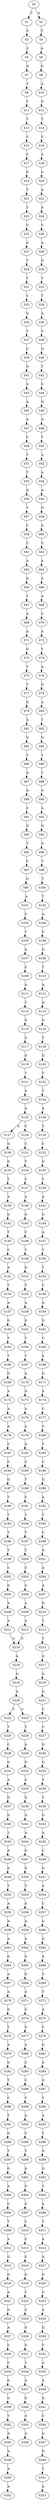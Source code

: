 strict digraph  {
	S0 -> S1 [ label = T ];
	S0 -> S2 [ label = G ];
	S1 -> S3 [ label = C ];
	S2 -> S4 [ label = T ];
	S3 -> S5 [ label = C ];
	S4 -> S6 [ label = A ];
	S5 -> S7 [ label = G ];
	S6 -> S8 [ label = G ];
	S7 -> S9 [ label = T ];
	S8 -> S10 [ label = A ];
	S9 -> S11 [ label = T ];
	S10 -> S12 [ label = G ];
	S11 -> S13 [ label = T ];
	S12 -> S14 [ label = T ];
	S13 -> S15 [ label = C ];
	S14 -> S16 [ label = C ];
	S15 -> S17 [ label = C ];
	S16 -> S18 [ label = A ];
	S17 -> S19 [ label = G ];
	S18 -> S20 [ label = G ];
	S19 -> S21 [ label = T ];
	S20 -> S22 [ label = A ];
	S21 -> S23 [ label = T ];
	S22 -> S24 [ label = A ];
	S23 -> S25 [ label = C ];
	S24 -> S26 [ label = C ];
	S25 -> S27 [ label = G ];
	S26 -> S28 [ label = A ];
	S27 -> S29 [ label = T ];
	S28 -> S30 [ label = G ];
	S29 -> S31 [ label = T ];
	S30 -> S32 [ label = T ];
	S31 -> S33 [ label = C ];
	S32 -> S34 [ label = T ];
	S33 -> S35 [ label = G ];
	S34 -> S36 [ label = A ];
	S35 -> S37 [ label = T ];
	S36 -> S38 [ label = C ];
	S37 -> S39 [ label = C ];
	S38 -> S40 [ label = G ];
	S39 -> S41 [ label = G ];
	S40 -> S42 [ label = T ];
	S41 -> S43 [ label = G ];
	S42 -> S44 [ label = C ];
	S43 -> S45 [ label = A ];
	S44 -> S46 [ label = G ];
	S45 -> S47 [ label = A ];
	S46 -> S48 [ label = G ];
	S47 -> S49 [ label = C ];
	S48 -> S50 [ label = T ];
	S49 -> S51 [ label = T ];
	S50 -> S52 [ label = A ];
	S51 -> S53 [ label = T ];
	S52 -> S54 [ label = A ];
	S53 -> S55 [ label = G ];
	S54 -> S56 [ label = A ];
	S55 -> S57 [ label = T ];
	S56 -> S58 [ label = G ];
	S57 -> S59 [ label = C ];
	S58 -> S60 [ label = A ];
	S59 -> S61 [ label = C ];
	S60 -> S62 [ label = C ];
	S61 -> S63 [ label = A ];
	S62 -> S64 [ label = A ];
	S63 -> S65 [ label = G ];
	S64 -> S66 [ label = A ];
	S65 -> S67 [ label = T ];
	S66 -> S68 [ label = A ];
	S67 -> S69 [ label = A ];
	S68 -> S70 [ label = C ];
	S69 -> S71 [ label = A ];
	S70 -> S72 [ label = A ];
	S71 -> S73 [ label = G ];
	S72 -> S74 [ label = T ];
	S73 -> S75 [ label = T ];
	S74 -> S76 [ label = A ];
	S75 -> S77 [ label = T ];
	S76 -> S78 [ label = G ];
	S77 -> S79 [ label = G ];
	S78 -> S80 [ label = A ];
	S79 -> S81 [ label = A ];
	S80 -> S82 [ label = T ];
	S81 -> S83 [ label = G ];
	S82 -> S84 [ label = G ];
	S83 -> S85 [ label = T ];
	S84 -> S86 [ label = T ];
	S85 -> S87 [ label = A ];
	S86 -> S88 [ label = T ];
	S87 -> S89 [ label = A ];
	S88 -> S90 [ label = G ];
	S89 -> S91 [ label = C ];
	S90 -> S92 [ label = A ];
	S91 -> S93 [ label = G ];
	S92 -> S94 [ label = G ];
	S93 -> S95 [ label = T ];
	S94 -> S96 [ label = G ];
	S95 -> S97 [ label = C ];
	S96 -> S98 [ label = T ];
	S97 -> S99 [ label = G ];
	S98 -> S100 [ label = T ];
	S99 -> S101 [ label = A ];
	S100 -> S102 [ label = T ];
	S101 -> S103 [ label = C ];
	S102 -> S104 [ label = A ];
	S103 -> S105 [ label = T ];
	S104 -> S106 [ label = C ];
	S105 -> S107 [ label = A ];
	S106 -> S108 [ label = G ];
	S107 -> S109 [ label = C ];
	S108 -> S110 [ label = T ];
	S109 -> S111 [ label = A ];
	S110 -> S112 [ label = A ];
	S111 -> S113 [ label = T ];
	S112 -> S114 [ label = A ];
	S113 -> S115 [ label = G ];
	S114 -> S116 [ label = G ];
	S115 -> S117 [ label = G ];
	S116 -> S118 [ label = T ];
	S117 -> S119 [ label = G ];
	S118 -> S120 [ label = G ];
	S119 -> S121 [ label = T ];
	S120 -> S122 [ label = T ];
	S121 -> S123 [ label = A ];
	S122 -> S124 [ label = T ];
	S123 -> S125 [ label = A ];
	S124 -> S126 [ label = A ];
	S125 -> S127 [ label = G ];
	S125 -> S128 [ label = C ];
	S126 -> S129 [ label = T ];
	S127 -> S130 [ label = G ];
	S128 -> S131 [ label = C ];
	S129 -> S132 [ label = C ];
	S130 -> S133 [ label = G ];
	S131 -> S134 [ label = T ];
	S132 -> S135 [ label = G ];
	S133 -> S136 [ label = T ];
	S134 -> S137 [ label = C ];
	S135 -> S138 [ label = T ];
	S136 -> S139 [ label = A ];
	S137 -> S140 [ label = A ];
	S138 -> S141 [ label = A ];
	S139 -> S142 [ label = G ];
	S140 -> S143 [ label = G ];
	S141 -> S144 [ label = G ];
	S142 -> S145 [ label = T ];
	S143 -> S146 [ label = C ];
	S144 -> S147 [ label = A ];
	S145 -> S148 [ label = C ];
	S146 -> S149 [ label = T ];
	S147 -> S150 [ label = T ];
	S148 -> S151 [ label = A ];
	S149 -> S152 [ label = G ];
	S150 -> S153 [ label = T ];
	S151 -> S154 [ label = T ];
	S152 -> S155 [ label = T ];
	S153 -> S156 [ label = C ];
	S154 -> S157 [ label = A ];
	S155 -> S158 [ label = A ];
	S156 -> S159 [ label = A ];
	S157 -> S160 [ label = G ];
	S158 -> S161 [ label = G ];
	S159 -> S162 [ label = G ];
	S160 -> S163 [ label = T ];
	S161 -> S164 [ label = T ];
	S162 -> S165 [ label = C ];
	S163 -> S166 [ label = T ];
	S164 -> S167 [ label = T ];
	S165 -> S168 [ label = A ];
	S166 -> S169 [ label = G ];
	S167 -> S170 [ label = A ];
	S168 -> S171 [ label = G ];
	S169 -> S172 [ label = A ];
	S170 -> S173 [ label = G ];
	S171 -> S174 [ label = A ];
	S172 -> S175 [ label = A ];
	S173 -> S176 [ label = A ];
	S174 -> S177 [ label = C ];
	S175 -> S178 [ label = A ];
	S176 -> S179 [ label = A ];
	S177 -> S180 [ label = T ];
	S178 -> S181 [ label = C ];
	S179 -> S182 [ label = A ];
	S180 -> S183 [ label = T ];
	S181 -> S184 [ label = C ];
	S182 -> S185 [ label = C ];
	S183 -> S186 [ label = C ];
	S184 -> S187 [ label = G ];
	S185 -> S188 [ label = T ];
	S186 -> S189 [ label = G ];
	S187 -> S190 [ label = T ];
	S188 -> S191 [ label = C ];
	S189 -> S192 [ label = A ];
	S190 -> S193 [ label = T ];
	S191 -> S194 [ label = T ];
	S192 -> S195 [ label = T ];
	S193 -> S196 [ label = T ];
	S194 -> S197 [ label = T ];
	S195 -> S198 [ label = C ];
	S196 -> S199 [ label = T ];
	S197 -> S200 [ label = T ];
	S198 -> S201 [ label = A ];
	S199 -> S202 [ label = C ];
	S200 -> S203 [ label = C ];
	S201 -> S204 [ label = A ];
	S202 -> S205 [ label = G ];
	S203 -> S206 [ label = G ];
	S204 -> S207 [ label = A ];
	S205 -> S208 [ label = A ];
	S206 -> S209 [ label = A ];
	S207 -> S210 [ label = G ];
	S208 -> S211 [ label = A ];
	S209 -> S212 [ label = A ];
	S210 -> S213 [ label = T ];
	S211 -> S214 [ label = G ];
	S212 -> S214 [ label = G ];
	S213 -> S215 [ label = T ];
	S214 -> S216 [ label = A ];
	S215 -> S217 [ label = G ];
	S216 -> S218 [ label = G ];
	S217 -> S219 [ label = A ];
	S218 -> S220 [ label = A ];
	S219 -> S221 [ label = G ];
	S220 -> S222 [ label = C ];
	S220 -> S223 [ label = G ];
	S221 -> S224 [ label = C ];
	S222 -> S225 [ label = T ];
	S223 -> S226 [ label = T ];
	S224 -> S227 [ label = C ];
	S225 -> S228 [ label = C ];
	S226 -> S229 [ label = A ];
	S227 -> S230 [ label = G ];
	S228 -> S231 [ label = G ];
	S229 -> S232 [ label = G ];
	S230 -> S233 [ label = G ];
	S231 -> S234 [ label = A ];
	S232 -> S235 [ label = A ];
	S233 -> S236 [ label = T ];
	S234 -> S237 [ label = G ];
	S235 -> S238 [ label = G ];
	S236 -> S239 [ label = T ];
	S237 -> S240 [ label = G ];
	S238 -> S241 [ label = G ];
	S239 -> S242 [ label = G ];
	S240 -> S243 [ label = T ];
	S241 -> S244 [ label = A ];
	S242 -> S245 [ label = A ];
	S243 -> S246 [ label = A ];
	S244 -> S247 [ label = G ];
	S245 -> S248 [ label = C ];
	S246 -> S249 [ label = G ];
	S247 -> S250 [ label = G ];
	S248 -> S251 [ label = G ];
	S249 -> S252 [ label = T ];
	S250 -> S253 [ label = T ];
	S251 -> S254 [ label = A ];
	S252 -> S255 [ label = A ];
	S253 -> S256 [ label = A ];
	S254 -> S257 [ label = C ];
	S255 -> S258 [ label = A ];
	S256 -> S259 [ label = A ];
	S257 -> S260 [ label = G ];
	S258 -> S261 [ label = A ];
	S259 -> S262 [ label = A ];
	S260 -> S263 [ label = G ];
	S261 -> S264 [ label = G ];
	S262 -> S265 [ label = G ];
	S263 -> S266 [ label = A ];
	S264 -> S267 [ label = A ];
	S265 -> S268 [ label = G ];
	S266 -> S269 [ label = T ];
	S267 -> S270 [ label = A ];
	S268 -> S271 [ label = A ];
	S269 -> S272 [ label = T ];
	S270 -> S273 [ label = G ];
	S271 -> S274 [ label = G ];
	S272 -> S275 [ label = A ];
	S273 -> S276 [ label = T ];
	S274 -> S277 [ label = G ];
	S275 -> S278 [ label = C ];
	S276 -> S279 [ label = A ];
	S277 -> S280 [ label = A ];
	S278 -> S281 [ label = G ];
	S279 -> S282 [ label = G ];
	S280 -> S283 [ label = C ];
	S281 -> S284 [ label = A ];
	S282 -> S285 [ label = T ];
	S283 -> S286 [ label = C ];
	S284 -> S287 [ label = G ];
	S285 -> S288 [ label = C ];
	S286 -> S289 [ label = C ];
	S287 -> S290 [ label = T ];
	S288 -> S291 [ label = T ];
	S289 -> S292 [ label = A ];
	S290 -> S293 [ label = A ];
	S291 -> S294 [ label = G ];
	S292 -> S295 [ label = C ];
	S293 -> S296 [ label = T ];
	S294 -> S297 [ label = T ];
	S295 -> S298 [ label = T ];
	S296 -> S299 [ label = A ];
	S297 -> S300 [ label = G ];
	S298 -> S301 [ label = A ];
	S299 -> S302 [ label = G ];
	S300 -> S303 [ label = A ];
	S301 -> S304 [ label = G ];
	S302 -> S305 [ label = T ];
	S303 -> S306 [ label = C ];
	S304 -> S307 [ label = A ];
	S305 -> S308 [ label = A ];
	S306 -> S309 [ label = T ];
	S307 -> S310 [ label = C ];
	S308 -> S311 [ label = T ];
	S309 -> S312 [ label = A ];
	S310 -> S313 [ label = C ];
	S311 -> S314 [ label = A ];
	S312 -> S315 [ label = G ];
	S313 -> S316 [ label = C ];
	S314 -> S317 [ label = A ];
	S315 -> S318 [ label = G ];
	S316 -> S319 [ label = G ];
	S317 -> S320 [ label = G ];
	S318 -> S321 [ label = A ];
	S319 -> S322 [ label = T ];
	S320 -> S323 [ label = C ];
	S321 -> S324 [ label = G ];
	S322 -> S325 [ label = C ];
	S323 -> S326 [ label = A ];
	S324 -> S327 [ label = A ];
	S325 -> S328 [ label = G ];
	S326 -> S329 [ label = G ];
	S327 -> S330 [ label = C ];
	S328 -> S331 [ label = G ];
	S329 -> S332 [ label = T ];
	S330 -> S333 [ label = C ];
	S331 -> S334 [ label = T ];
	S332 -> S335 [ label = A ];
	S333 -> S336 [ label = G ];
	S334 -> S337 [ label = A ];
	S335 -> S338 [ label = A ];
	S336 -> S339 [ label = G ];
	S337 -> S340 [ label = G ];
	S338 -> S341 [ label = A ];
	S339 -> S342 [ label = T ];
	S340 -> S343 [ label = A ];
	S341 -> S344 [ label = C ];
	S342 -> S345 [ label = A ];
	S343 -> S346 [ label = A ];
	S344 -> S347 [ label = G ];
	S345 -> S348 [ label = A ];
	S347 -> S349 [ label = G ];
	S348 -> S350 [ label = A ];
	S349 -> S351 [ label = T ];
	S350 -> S352 [ label = A ];
	S351 -> S353 [ label = A ];
}
